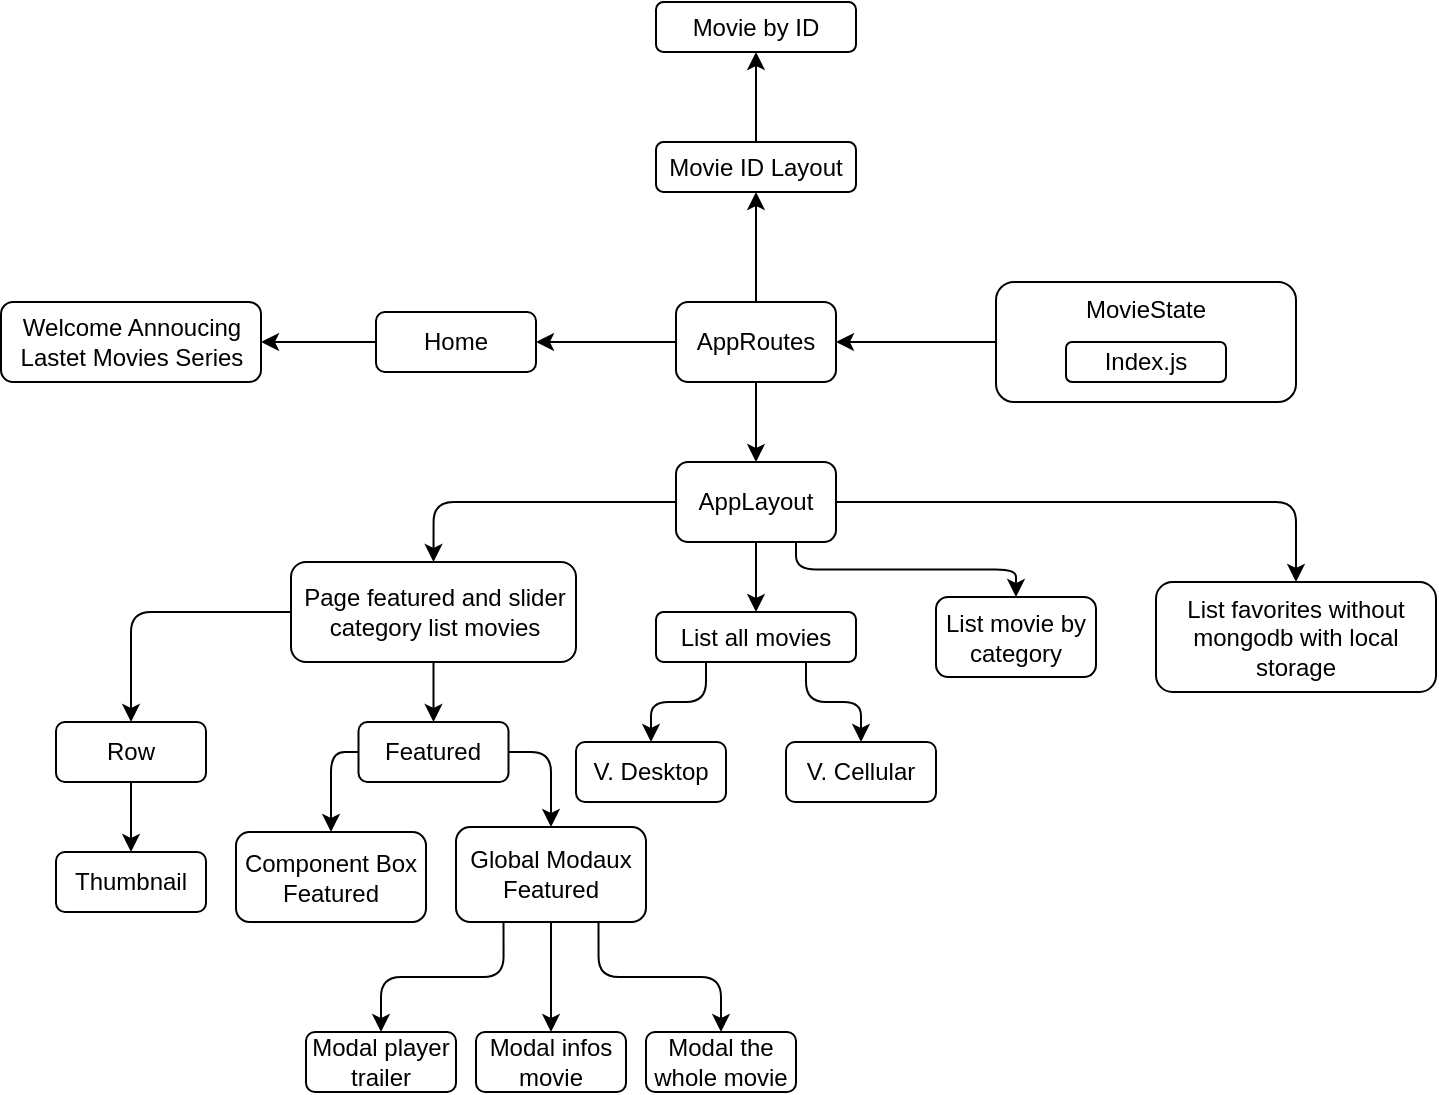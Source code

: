 <mxfile>
    <diagram id="nE4Vn77p2GlPN2VU5Aea" name="Page-1">
        <mxGraphModel dx="2366" dy="556" grid="1" gridSize="10" guides="1" tooltips="1" connect="1" arrows="1" fold="1" page="1" pageScale="1" pageWidth="827" pageHeight="1169" math="0" shadow="0">
            <root>
                <mxCell id="0"/>
                <mxCell id="1" parent="0"/>
                <mxCell id="56" style="edgeStyle=orthogonalEdgeStyle;html=1;exitX=0;exitY=0.5;exitDx=0;exitDy=0;entryX=1;entryY=0.5;entryDx=0;entryDy=0;" edge="1" parent="1" source="3" target="4">
                    <mxGeometry relative="1" as="geometry"/>
                </mxCell>
                <mxCell id="3" value="MovieState" style="rounded=1;whiteSpace=wrap;html=1;align=center;horizontal=1;verticalAlign=top;" parent="1" vertex="1">
                    <mxGeometry x="380" y="180" width="150" height="60" as="geometry"/>
                </mxCell>
                <mxCell id="2" value="Index.js" style="rounded=1;whiteSpace=wrap;html=1;" parent="1" vertex="1">
                    <mxGeometry x="415" y="210" width="80" height="20" as="geometry"/>
                </mxCell>
                <mxCell id="25" style="edgeStyle=none;html=1;exitX=0.5;exitY=1;exitDx=0;exitDy=0;entryX=0.5;entryY=0;entryDx=0;entryDy=0;" edge="1" parent="1" source="4" target="9">
                    <mxGeometry relative="1" as="geometry"/>
                </mxCell>
                <mxCell id="37" style="edgeStyle=orthogonalEdgeStyle;html=1;exitX=0;exitY=0.5;exitDx=0;exitDy=0;" edge="1" parent="1" source="4" target="5">
                    <mxGeometry relative="1" as="geometry"/>
                </mxCell>
                <mxCell id="46" style="edgeStyle=orthogonalEdgeStyle;html=1;exitX=0.5;exitY=0;exitDx=0;exitDy=0;" edge="1" parent="1" source="4" target="43">
                    <mxGeometry relative="1" as="geometry"/>
                </mxCell>
                <mxCell id="4" value="AppRoutes" style="rounded=1;whiteSpace=wrap;html=1;" parent="1" vertex="1">
                    <mxGeometry x="220" y="190" width="80" height="40" as="geometry"/>
                </mxCell>
                <mxCell id="39" style="edgeStyle=orthogonalEdgeStyle;html=1;exitX=0;exitY=0.5;exitDx=0;exitDy=0;" edge="1" parent="1" source="5" target="6">
                    <mxGeometry relative="1" as="geometry"/>
                </mxCell>
                <mxCell id="5" value="Home" style="rounded=1;whiteSpace=wrap;html=1;" parent="1" vertex="1">
                    <mxGeometry x="70" y="195" width="80" height="30" as="geometry"/>
                </mxCell>
                <mxCell id="6" value="Welcome Annoucing Lastet Movies Series" style="rounded=1;whiteSpace=wrap;html=1;" parent="1" vertex="1">
                    <mxGeometry x="-117.5" y="190" width="130" height="40" as="geometry"/>
                </mxCell>
                <mxCell id="26" style="edgeStyle=orthogonalEdgeStyle;html=1;exitX=0;exitY=0.5;exitDx=0;exitDy=0;entryX=0.5;entryY=0;entryDx=0;entryDy=0;" edge="1" parent="1" source="9" target="10">
                    <mxGeometry relative="1" as="geometry"/>
                </mxCell>
                <mxCell id="48" style="edgeStyle=orthogonalEdgeStyle;html=1;exitX=1;exitY=0.5;exitDx=0;exitDy=0;" edge="1" parent="1" source="9" target="44">
                    <mxGeometry relative="1" as="geometry"/>
                </mxCell>
                <mxCell id="51" style="edgeStyle=orthogonalEdgeStyle;html=1;exitX=0.5;exitY=1;exitDx=0;exitDy=0;" edge="1" parent="1" source="9" target="11">
                    <mxGeometry relative="1" as="geometry"/>
                </mxCell>
                <mxCell id="53" style="edgeStyle=orthogonalEdgeStyle;html=1;exitX=0.75;exitY=1;exitDx=0;exitDy=0;entryX=0.5;entryY=0;entryDx=0;entryDy=0;" edge="1" parent="1" source="9" target="12">
                    <mxGeometry relative="1" as="geometry"/>
                </mxCell>
                <mxCell id="9" value="AppLayout" style="rounded=1;whiteSpace=wrap;html=1;" parent="1" vertex="1">
                    <mxGeometry x="220" y="270" width="80" height="40" as="geometry"/>
                </mxCell>
                <mxCell id="28" style="edgeStyle=orthogonalEdgeStyle;html=1;exitX=0.5;exitY=1;exitDx=0;exitDy=0;entryX=0.5;entryY=0;entryDx=0;entryDy=0;" edge="1" parent="1" source="10" target="14">
                    <mxGeometry relative="1" as="geometry"/>
                </mxCell>
                <mxCell id="29" style="edgeStyle=orthogonalEdgeStyle;html=1;exitX=0;exitY=0.5;exitDx=0;exitDy=0;entryX=0.5;entryY=0;entryDx=0;entryDy=0;" edge="1" parent="1" source="10" target="15">
                    <mxGeometry relative="1" as="geometry"/>
                </mxCell>
                <mxCell id="10" value="Page featured and slider category list movies" style="rounded=1;whiteSpace=wrap;html=1;" parent="1" vertex="1">
                    <mxGeometry x="27.5" y="320" width="142.5" height="50" as="geometry"/>
                </mxCell>
                <mxCell id="54" style="edgeStyle=orthogonalEdgeStyle;html=1;exitX=0.25;exitY=1;exitDx=0;exitDy=0;" edge="1" parent="1" source="11" target="41">
                    <mxGeometry relative="1" as="geometry"/>
                </mxCell>
                <mxCell id="55" style="edgeStyle=orthogonalEdgeStyle;html=1;exitX=0.75;exitY=1;exitDx=0;exitDy=0;" edge="1" parent="1" source="11" target="40">
                    <mxGeometry relative="1" as="geometry"/>
                </mxCell>
                <mxCell id="11" value="List all movies" style="rounded=1;whiteSpace=wrap;html=1;" parent="1" vertex="1">
                    <mxGeometry x="210" y="345" width="100" height="25" as="geometry"/>
                </mxCell>
                <mxCell id="12" value="List movie by category" style="rounded=1;whiteSpace=wrap;html=1;" parent="1" vertex="1">
                    <mxGeometry x="350" y="337.5" width="80" height="40" as="geometry"/>
                </mxCell>
                <mxCell id="32" style="edgeStyle=orthogonalEdgeStyle;html=1;exitX=0;exitY=0.5;exitDx=0;exitDy=0;" edge="1" parent="1" source="14" target="18">
                    <mxGeometry relative="1" as="geometry"/>
                </mxCell>
                <mxCell id="33" style="edgeStyle=orthogonalEdgeStyle;html=1;exitX=1;exitY=0.5;exitDx=0;exitDy=0;entryX=0.5;entryY=0;entryDx=0;entryDy=0;" edge="1" parent="1" source="14" target="19">
                    <mxGeometry relative="1" as="geometry"/>
                </mxCell>
                <mxCell id="14" value="Featured" style="rounded=1;whiteSpace=wrap;html=1;" vertex="1" parent="1">
                    <mxGeometry x="61.25" y="400" width="75" height="30" as="geometry"/>
                </mxCell>
                <mxCell id="31" style="edgeStyle=orthogonalEdgeStyle;html=1;exitX=0.5;exitY=1;exitDx=0;exitDy=0;entryX=0.5;entryY=0;entryDx=0;entryDy=0;" edge="1" parent="1" source="15" target="17">
                    <mxGeometry relative="1" as="geometry"/>
                </mxCell>
                <mxCell id="15" value="Row" style="rounded=1;whiteSpace=wrap;html=1;" vertex="1" parent="1">
                    <mxGeometry x="-90" y="400" width="75" height="30" as="geometry"/>
                </mxCell>
                <mxCell id="17" value="Thumbnail" style="rounded=1;whiteSpace=wrap;html=1;" vertex="1" parent="1">
                    <mxGeometry x="-90" y="465" width="75" height="30" as="geometry"/>
                </mxCell>
                <mxCell id="18" value="Component Box Featured" style="rounded=1;whiteSpace=wrap;html=1;" vertex="1" parent="1">
                    <mxGeometry y="455" width="95" height="45" as="geometry"/>
                </mxCell>
                <mxCell id="34" style="edgeStyle=orthogonalEdgeStyle;html=1;exitX=0.25;exitY=1;exitDx=0;exitDy=0;" edge="1" parent="1" source="19" target="20">
                    <mxGeometry relative="1" as="geometry"/>
                </mxCell>
                <mxCell id="35" style="edgeStyle=orthogonalEdgeStyle;html=1;exitX=0.5;exitY=1;exitDx=0;exitDy=0;entryX=0.5;entryY=0;entryDx=0;entryDy=0;" edge="1" parent="1" source="19" target="21">
                    <mxGeometry relative="1" as="geometry"/>
                </mxCell>
                <mxCell id="36" style="edgeStyle=orthogonalEdgeStyle;html=1;exitX=0.75;exitY=1;exitDx=0;exitDy=0;" edge="1" parent="1" source="19" target="22">
                    <mxGeometry relative="1" as="geometry"/>
                </mxCell>
                <mxCell id="19" value="Global Modaux Featured" style="rounded=1;whiteSpace=wrap;html=1;" vertex="1" parent="1">
                    <mxGeometry x="110" y="452.5" width="95" height="47.5" as="geometry"/>
                </mxCell>
                <mxCell id="20" value="Modal player trailer" style="rounded=1;whiteSpace=wrap;html=1;" vertex="1" parent="1">
                    <mxGeometry x="35" y="555" width="75" height="30" as="geometry"/>
                </mxCell>
                <mxCell id="21" value="Modal infos movie" style="rounded=1;whiteSpace=wrap;html=1;" vertex="1" parent="1">
                    <mxGeometry x="120" y="555" width="75" height="30" as="geometry"/>
                </mxCell>
                <mxCell id="22" value="Modal the whole movie" style="rounded=1;whiteSpace=wrap;html=1;" vertex="1" parent="1">
                    <mxGeometry x="205" y="555" width="75" height="30" as="geometry"/>
                </mxCell>
                <mxCell id="40" value="V. Cellular" style="rounded=1;whiteSpace=wrap;html=1;" vertex="1" parent="1">
                    <mxGeometry x="275" y="410" width="75" height="30" as="geometry"/>
                </mxCell>
                <mxCell id="41" value="V. Desktop" style="rounded=1;whiteSpace=wrap;html=1;" vertex="1" parent="1">
                    <mxGeometry x="170" y="410" width="75" height="30" as="geometry"/>
                </mxCell>
                <mxCell id="42" value="Movie by ID" style="rounded=1;whiteSpace=wrap;html=1;" vertex="1" parent="1">
                    <mxGeometry x="210" y="40" width="100" height="25" as="geometry"/>
                </mxCell>
                <mxCell id="47" style="edgeStyle=orthogonalEdgeStyle;html=1;exitX=0.5;exitY=0;exitDx=0;exitDy=0;entryX=0.5;entryY=1;entryDx=0;entryDy=0;" edge="1" parent="1" source="43" target="42">
                    <mxGeometry relative="1" as="geometry"/>
                </mxCell>
                <mxCell id="43" value="Movie ID Layout" style="rounded=1;whiteSpace=wrap;html=1;" vertex="1" parent="1">
                    <mxGeometry x="210" y="110" width="100" height="25" as="geometry"/>
                </mxCell>
                <mxCell id="44" value="List favorites without mongodb with local storage" style="rounded=1;whiteSpace=wrap;html=1;" vertex="1" parent="1">
                    <mxGeometry x="460" y="330" width="140" height="55" as="geometry"/>
                </mxCell>
            </root>
        </mxGraphModel>
    </diagram>
</mxfile>